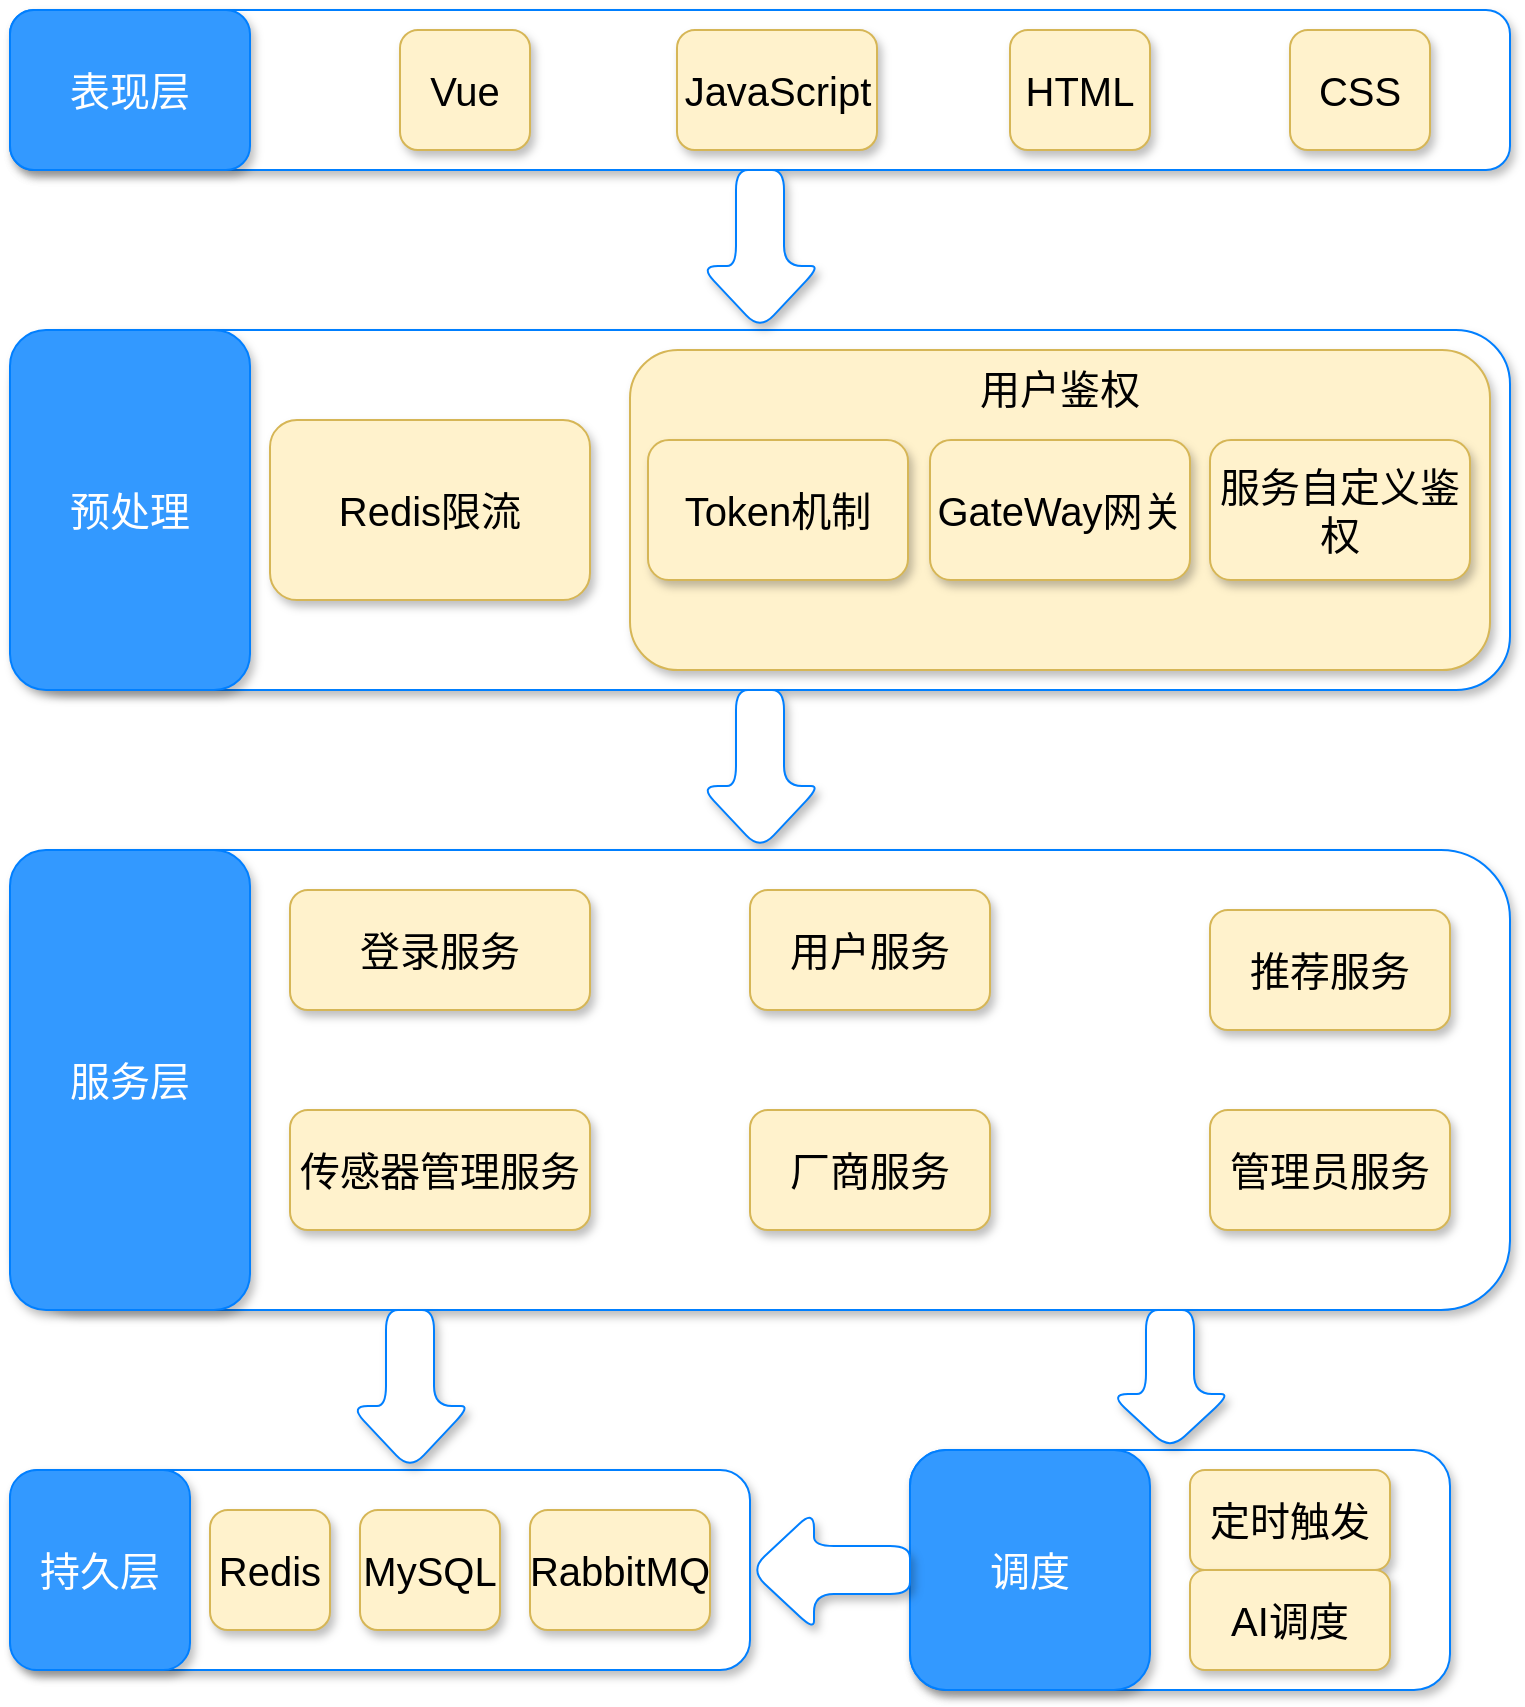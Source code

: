 <mxfile version="26.2.9">
  <diagram name="第 1 页" id="LWJoSGkPfl6FPsaIZb4w">
    <mxGraphModel dx="1044" dy="527" grid="1" gridSize="10" guides="1" tooltips="1" connect="1" arrows="1" fold="1" page="1" pageScale="1" pageWidth="827" pageHeight="1169" math="0" shadow="0">
      <root>
        <mxCell id="0" />
        <mxCell id="1" parent="0" />
        <mxCell id="TnlZz4HWznjLwlr_zGEs-8" value="" style="rounded=1;whiteSpace=wrap;html=1;shadow=1;sketch=0;strokeColor=#007FFF;fontSize=20;fontColor=#FFFFFF;fillColor=#FFFFFF;" parent="1" vertex="1">
          <mxGeometry x="30" y="50" width="750" height="80" as="geometry" />
        </mxCell>
        <mxCell id="TnlZz4HWznjLwlr_zGEs-7" value="表现层" style="rounded=1;whiteSpace=wrap;html=1;shadow=1;sketch=0;strokeColor=#007FFF;fontSize=20;fontColor=#FFFFFF;fillColor=#3399FF;" parent="1" vertex="1">
          <mxGeometry x="30" y="50" width="120" height="80" as="geometry" />
        </mxCell>
        <mxCell id="TnlZz4HWznjLwlr_zGEs-9" value="Vue" style="rounded=1;whiteSpace=wrap;html=1;shadow=1;sketch=0;strokeColor=#d6b656;fontSize=20;fillColor=#fff2cc;" parent="1" vertex="1">
          <mxGeometry x="225" y="60" width="65" height="60" as="geometry" />
        </mxCell>
        <mxCell id="TnlZz4HWznjLwlr_zGEs-10" value="JavaScript" style="rounded=1;whiteSpace=wrap;html=1;shadow=1;sketch=0;strokeColor=#d6b656;fontSize=20;fillColor=#fff2cc;" parent="1" vertex="1">
          <mxGeometry x="363.5" y="60" width="100" height="60" as="geometry" />
        </mxCell>
        <mxCell id="TnlZz4HWznjLwlr_zGEs-11" value="HTML" style="rounded=1;whiteSpace=wrap;html=1;shadow=1;sketch=0;strokeColor=#d6b656;fontSize=20;fillColor=#fff2cc;" parent="1" vertex="1">
          <mxGeometry x="530" y="60" width="70" height="60" as="geometry" />
        </mxCell>
        <mxCell id="TnlZz4HWznjLwlr_zGEs-12" value="CSS" style="rounded=1;whiteSpace=wrap;html=1;shadow=1;sketch=0;strokeColor=#d6b656;fontSize=20;fillColor=#fff2cc;" parent="1" vertex="1">
          <mxGeometry x="670" y="60" width="70" height="60" as="geometry" />
        </mxCell>
        <mxCell id="TnlZz4HWznjLwlr_zGEs-16" value="" style="rounded=1;whiteSpace=wrap;html=1;shadow=1;sketch=0;strokeColor=#007FFF;fontSize=20;fontColor=#FFFFFF;fillColor=#FFFFFF;" parent="1" vertex="1">
          <mxGeometry x="30" y="210" width="750" height="180" as="geometry" />
        </mxCell>
        <mxCell id="TnlZz4HWznjLwlr_zGEs-17" value="预处理" style="rounded=1;whiteSpace=wrap;html=1;shadow=1;sketch=0;strokeColor=#007FFF;fontSize=20;fontColor=#FFFFFF;fillColor=#3399FF;" parent="1" vertex="1">
          <mxGeometry x="30" y="210" width="120" height="180" as="geometry" />
        </mxCell>
        <mxCell id="TnlZz4HWznjLwlr_zGEs-18" value="Redis限流" style="rounded=1;whiteSpace=wrap;html=1;shadow=1;sketch=0;strokeColor=#d6b656;fontSize=20;fillColor=#fff2cc;" parent="1" vertex="1">
          <mxGeometry x="160" y="255" width="160" height="90" as="geometry" />
        </mxCell>
        <mxCell id="TnlZz4HWznjLwlr_zGEs-19" value="&lt;p&gt;&lt;span style=&quot;background-color: initial;&quot;&gt;用户鉴权&lt;/span&gt;&lt;/p&gt;&lt;p&gt;&lt;br&gt;&lt;/p&gt;&lt;p&gt;&lt;span style=&quot;background-color: initial;&quot;&gt;&lt;br&gt;&lt;/span&gt;&lt;/p&gt;&lt;p style=&quot;font-size: 15px;&quot;&gt;&lt;span style=&quot;background-color: initial;&quot;&gt;&lt;br&gt;&lt;/span&gt;&lt;/p&gt;" style="rounded=1;whiteSpace=wrap;html=1;shadow=1;sketch=0;strokeColor=#d6b656;fontSize=20;fillColor=#fff2cc;align=center;" parent="1" vertex="1">
          <mxGeometry x="340" y="220" width="430" height="160" as="geometry" />
        </mxCell>
        <mxCell id="TnlZz4HWznjLwlr_zGEs-22" value="" style="shape=singleArrow;whiteSpace=wrap;html=1;arrowWidth=0.4;arrowSize=0.4;fontSize=20;fillColor=#FFFFFF;strokeColor=#007FFF;fontColor=#FFFFFF;rounded=1;shadow=1;sketch=0;rotation=90;" parent="1" vertex="1">
          <mxGeometry x="365" y="400" width="80" height="60" as="geometry" />
        </mxCell>
        <mxCell id="TnlZz4HWznjLwlr_zGEs-31" value="" style="rounded=1;whiteSpace=wrap;html=1;shadow=1;sketch=0;strokeColor=#007FFF;fontSize=20;fontColor=#FFFFFF;fillColor=#FFFFFF;" parent="1" vertex="1">
          <mxGeometry x="30" y="470" width="750" height="230" as="geometry" />
        </mxCell>
        <mxCell id="TnlZz4HWznjLwlr_zGEs-32" value="服务层" style="rounded=1;whiteSpace=wrap;html=1;shadow=1;sketch=0;strokeColor=#007FFF;fontSize=20;fontColor=#FFFFFF;fillColor=#3399FF;" parent="1" vertex="1">
          <mxGeometry x="30" y="470" width="120" height="230" as="geometry" />
        </mxCell>
        <mxCell id="TnlZz4HWznjLwlr_zGEs-36" value="登录服务" style="rounded=1;whiteSpace=wrap;html=1;shadow=1;sketch=0;strokeColor=#d6b656;fontSize=20;fillColor=#fff2cc;" parent="1" vertex="1">
          <mxGeometry x="170" y="490" width="150" height="60" as="geometry" />
        </mxCell>
        <mxCell id="TnlZz4HWznjLwlr_zGEs-38" value="Token机制" style="rounded=1;whiteSpace=wrap;html=1;shadow=1;sketch=0;strokeColor=#d6b656;fontSize=20;fillColor=#fff2cc;" parent="1" vertex="1">
          <mxGeometry x="349" y="265" width="130" height="70" as="geometry" />
        </mxCell>
        <mxCell id="TnlZz4HWznjLwlr_zGEs-41" value="管理员服务" style="rounded=1;whiteSpace=wrap;html=1;shadow=1;sketch=0;strokeColor=#d6b656;fontSize=20;fillColor=#fff2cc;" parent="1" vertex="1">
          <mxGeometry x="630" y="600" width="120" height="60" as="geometry" />
        </mxCell>
        <mxCell id="TnlZz4HWznjLwlr_zGEs-42" value="厂商服务" style="rounded=1;whiteSpace=wrap;html=1;shadow=1;sketch=0;strokeColor=#d6b656;fontSize=20;fillColor=#fff2cc;" parent="1" vertex="1">
          <mxGeometry x="400" y="600" width="120" height="60" as="geometry" />
        </mxCell>
        <mxCell id="TnlZz4HWznjLwlr_zGEs-44" value="用户服务" style="rounded=1;whiteSpace=wrap;html=1;shadow=1;sketch=0;strokeColor=#d6b656;fontSize=20;fillColor=#fff2cc;" parent="1" vertex="1">
          <mxGeometry x="400" y="490" width="120" height="60" as="geometry" />
        </mxCell>
        <mxCell id="TnlZz4HWznjLwlr_zGEs-45" value="推荐服务" style="rounded=1;whiteSpace=wrap;html=1;shadow=1;sketch=0;strokeColor=#d6b656;fontSize=20;fillColor=#fff2cc;" parent="1" vertex="1">
          <mxGeometry x="630" y="500" width="120" height="60" as="geometry" />
        </mxCell>
        <mxCell id="TnlZz4HWznjLwlr_zGEs-46" value="传感器管理服务" style="rounded=1;whiteSpace=wrap;html=1;shadow=1;sketch=0;strokeColor=#d6b656;fontSize=20;fillColor=#fff2cc;" parent="1" vertex="1">
          <mxGeometry x="170" y="600" width="150" height="60" as="geometry" />
        </mxCell>
        <mxCell id="TnlZz4HWznjLwlr_zGEs-48" value="" style="rounded=1;whiteSpace=wrap;html=1;shadow=1;sketch=0;strokeColor=#007FFF;fontSize=20;fontColor=#FFFFFF;fillColor=#FFFFFF;" parent="1" vertex="1">
          <mxGeometry x="30" y="780" width="370" height="100" as="geometry" />
        </mxCell>
        <mxCell id="TnlZz4HWznjLwlr_zGEs-49" value="持久层" style="rounded=1;whiteSpace=wrap;html=1;shadow=1;sketch=0;strokeColor=#007FFF;fontSize=20;fontColor=#FFFFFF;fillColor=#3399FF;" parent="1" vertex="1">
          <mxGeometry x="30" y="780" width="90" height="100" as="geometry" />
        </mxCell>
        <mxCell id="TnlZz4HWznjLwlr_zGEs-50" value="Redis" style="rounded=1;whiteSpace=wrap;html=1;shadow=1;sketch=0;strokeColor=#d6b656;fontSize=20;fillColor=#fff2cc;" parent="1" vertex="1">
          <mxGeometry x="130" y="800" width="60" height="60" as="geometry" />
        </mxCell>
        <mxCell id="TnlZz4HWznjLwlr_zGEs-58" value="RabbitMQ" style="rounded=1;whiteSpace=wrap;html=1;shadow=1;sketch=0;strokeColor=#d6b656;fontSize=20;fillColor=#fff2cc;" parent="1" vertex="1">
          <mxGeometry x="290" y="800" width="90" height="60" as="geometry" />
        </mxCell>
        <mxCell id="TnlZz4HWznjLwlr_zGEs-59" value="MySQL" style="rounded=1;whiteSpace=wrap;html=1;shadow=1;sketch=0;strokeColor=#d6b656;fontSize=20;fillColor=#fff2cc;" parent="1" vertex="1">
          <mxGeometry x="205" y="800" width="70" height="60" as="geometry" />
        </mxCell>
        <mxCell id="TnlZz4HWznjLwlr_zGEs-60" value="" style="rounded=1;whiteSpace=wrap;html=1;shadow=1;sketch=0;strokeColor=#007FFF;fontSize=20;fontColor=#FFFFFF;fillColor=#FFFFFF;" parent="1" vertex="1">
          <mxGeometry x="480" y="770" width="270" height="120" as="geometry" />
        </mxCell>
        <mxCell id="TnlZz4HWznjLwlr_zGEs-61" value="调度" style="rounded=1;whiteSpace=wrap;html=1;shadow=1;sketch=0;strokeColor=#007FFF;fontSize=20;fontColor=#FFFFFF;fillColor=#3399FF;" parent="1" vertex="1">
          <mxGeometry x="480" y="770" width="120" height="120" as="geometry" />
        </mxCell>
        <mxCell id="TnlZz4HWznjLwlr_zGEs-63" value="定时触发" style="rounded=1;whiteSpace=wrap;html=1;shadow=1;sketch=0;strokeColor=#d6b656;fontSize=20;fillColor=#fff2cc;" parent="1" vertex="1">
          <mxGeometry x="620" y="780" width="100" height="50" as="geometry" />
        </mxCell>
        <mxCell id="TnlZz4HWznjLwlr_zGEs-66" value="AI调度" style="rounded=1;whiteSpace=wrap;html=1;shadow=1;sketch=0;strokeColor=#d6b656;fontSize=20;fillColor=#fff2cc;" parent="1" vertex="1">
          <mxGeometry x="620" y="830" width="100" height="50" as="geometry" />
        </mxCell>
        <mxCell id="TnlZz4HWznjLwlr_zGEs-70" value="" style="shape=singleArrow;whiteSpace=wrap;html=1;arrowWidth=0.4;arrowSize=0.4;fontSize=20;fillColor=#FFFFFF;strokeColor=#007FFF;fontColor=#FFFFFF;rounded=1;shadow=1;sketch=0;rotation=-180;" parent="1" vertex="1">
          <mxGeometry x="400" y="800" width="80" height="60" as="geometry" />
        </mxCell>
        <mxCell id="TnlZz4HWznjLwlr_zGEs-71" value="" style="shape=singleArrow;whiteSpace=wrap;html=1;arrowWidth=0.4;arrowSize=0.4;fontSize=20;fillColor=#FFFFFF;strokeColor=#007FFF;fontColor=#FFFFFF;rounded=1;shadow=1;sketch=0;rotation=90;" parent="1" vertex="1">
          <mxGeometry x="575" y="705" width="70" height="60" as="geometry" />
        </mxCell>
        <mxCell id="TnlZz4HWznjLwlr_zGEs-79" value="" style="shape=singleArrow;whiteSpace=wrap;html=1;arrowWidth=0.4;arrowSize=0.4;fontSize=20;fillColor=#FFFFFF;strokeColor=#007FFF;fontColor=#FFFFFF;rounded=1;shadow=1;sketch=0;rotation=90;" parent="1" vertex="1">
          <mxGeometry x="190" y="710" width="80" height="60" as="geometry" />
        </mxCell>
        <mxCell id="TnlZz4HWznjLwlr_zGEs-89" value="" style="shape=singleArrow;whiteSpace=wrap;html=1;arrowWidth=0.4;arrowSize=0.4;fontSize=20;fillColor=#FFFFFF;strokeColor=#007FFF;fontColor=#FFFFFF;rounded=1;shadow=1;sketch=0;rotation=90;" parent="1" vertex="1">
          <mxGeometry x="365" y="140" width="80" height="60" as="geometry" />
        </mxCell>
        <mxCell id="VqHG8Qr9SJOnb0T1cs-s-2" value="GateWay网关" style="rounded=1;whiteSpace=wrap;html=1;shadow=1;sketch=0;strokeColor=#d6b656;fontSize=20;fillColor=#fff2cc;" vertex="1" parent="1">
          <mxGeometry x="490" y="265" width="130" height="70" as="geometry" />
        </mxCell>
        <mxCell id="VqHG8Qr9SJOnb0T1cs-s-3" value="服务自定义鉴权" style="rounded=1;whiteSpace=wrap;html=1;shadow=1;sketch=0;strokeColor=#d6b656;fontSize=20;fillColor=#fff2cc;" vertex="1" parent="1">
          <mxGeometry x="630" y="265" width="130" height="70" as="geometry" />
        </mxCell>
      </root>
    </mxGraphModel>
  </diagram>
</mxfile>
